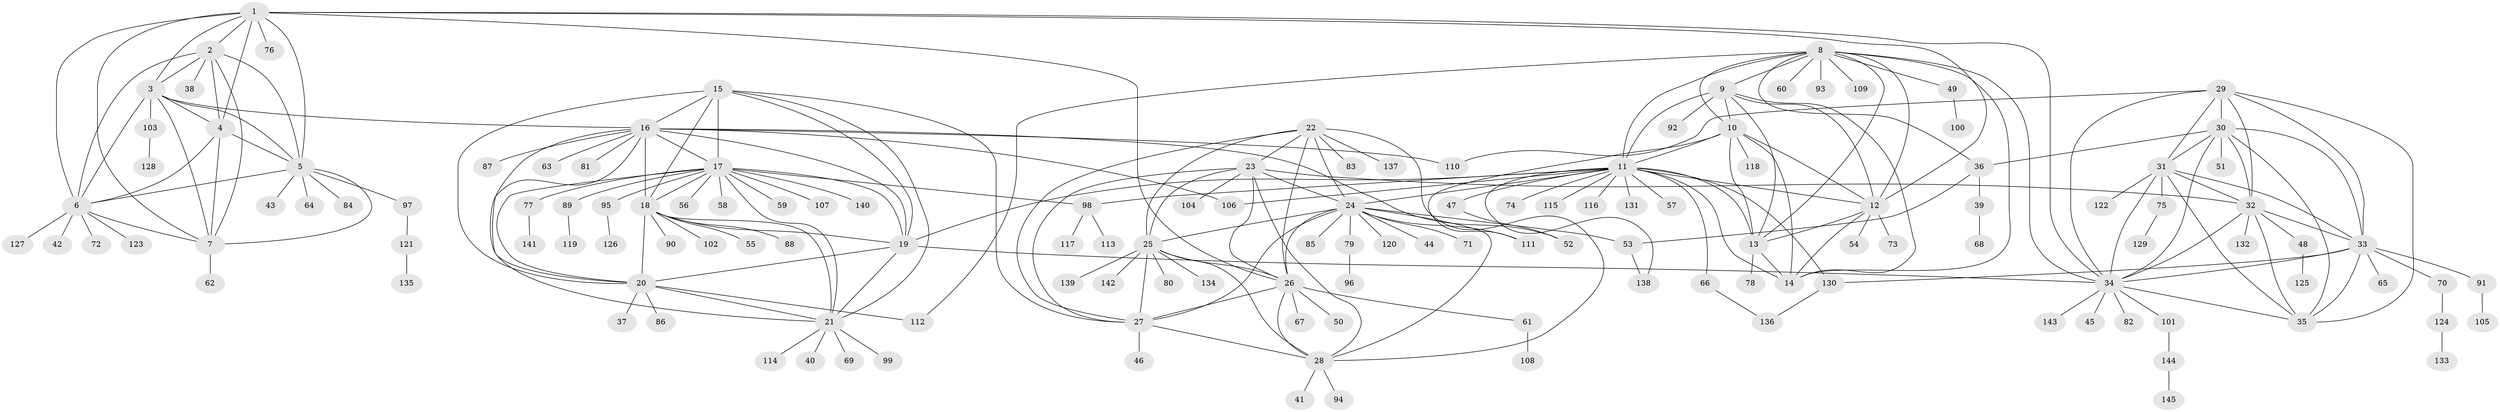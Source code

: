 // coarse degree distribution, {1: 0.5909090909090909, 16: 0.022727272727272728, 2: 0.13636363636363635, 6: 0.045454545454545456, 3: 0.022727272727272728, 8: 0.045454545454545456, 5: 0.045454545454545456, 4: 0.045454545454545456, 10: 0.022727272727272728, 7: 0.022727272727272728}
// Generated by graph-tools (version 1.1) at 2025/37/03/04/25 23:37:40]
// undirected, 145 vertices, 236 edges
graph export_dot {
  node [color=gray90,style=filled];
  1;
  2;
  3;
  4;
  5;
  6;
  7;
  8;
  9;
  10;
  11;
  12;
  13;
  14;
  15;
  16;
  17;
  18;
  19;
  20;
  21;
  22;
  23;
  24;
  25;
  26;
  27;
  28;
  29;
  30;
  31;
  32;
  33;
  34;
  35;
  36;
  37;
  38;
  39;
  40;
  41;
  42;
  43;
  44;
  45;
  46;
  47;
  48;
  49;
  50;
  51;
  52;
  53;
  54;
  55;
  56;
  57;
  58;
  59;
  60;
  61;
  62;
  63;
  64;
  65;
  66;
  67;
  68;
  69;
  70;
  71;
  72;
  73;
  74;
  75;
  76;
  77;
  78;
  79;
  80;
  81;
  82;
  83;
  84;
  85;
  86;
  87;
  88;
  89;
  90;
  91;
  92;
  93;
  94;
  95;
  96;
  97;
  98;
  99;
  100;
  101;
  102;
  103;
  104;
  105;
  106;
  107;
  108;
  109;
  110;
  111;
  112;
  113;
  114;
  115;
  116;
  117;
  118;
  119;
  120;
  121;
  122;
  123;
  124;
  125;
  126;
  127;
  128;
  129;
  130;
  131;
  132;
  133;
  134;
  135;
  136;
  137;
  138;
  139;
  140;
  141;
  142;
  143;
  144;
  145;
  1 -- 2;
  1 -- 3;
  1 -- 4;
  1 -- 5;
  1 -- 6;
  1 -- 7;
  1 -- 12;
  1 -- 26;
  1 -- 34;
  1 -- 76;
  2 -- 3;
  2 -- 4;
  2 -- 5;
  2 -- 6;
  2 -- 7;
  2 -- 38;
  3 -- 4;
  3 -- 5;
  3 -- 6;
  3 -- 7;
  3 -- 16;
  3 -- 103;
  4 -- 5;
  4 -- 6;
  4 -- 7;
  5 -- 6;
  5 -- 7;
  5 -- 43;
  5 -- 64;
  5 -- 84;
  5 -- 97;
  6 -- 7;
  6 -- 42;
  6 -- 72;
  6 -- 123;
  6 -- 127;
  7 -- 62;
  8 -- 9;
  8 -- 10;
  8 -- 11;
  8 -- 12;
  8 -- 13;
  8 -- 14;
  8 -- 34;
  8 -- 36;
  8 -- 49;
  8 -- 60;
  8 -- 93;
  8 -- 109;
  8 -- 112;
  9 -- 10;
  9 -- 11;
  9 -- 12;
  9 -- 13;
  9 -- 14;
  9 -- 92;
  10 -- 11;
  10 -- 12;
  10 -- 13;
  10 -- 14;
  10 -- 111;
  10 -- 118;
  11 -- 12;
  11 -- 13;
  11 -- 14;
  11 -- 19;
  11 -- 24;
  11 -- 47;
  11 -- 57;
  11 -- 66;
  11 -- 74;
  11 -- 98;
  11 -- 106;
  11 -- 115;
  11 -- 116;
  11 -- 130;
  11 -- 131;
  11 -- 138;
  12 -- 13;
  12 -- 14;
  12 -- 54;
  12 -- 73;
  13 -- 14;
  13 -- 78;
  15 -- 16;
  15 -- 17;
  15 -- 18;
  15 -- 19;
  15 -- 20;
  15 -- 21;
  15 -- 27;
  16 -- 17;
  16 -- 18;
  16 -- 19;
  16 -- 20;
  16 -- 21;
  16 -- 52;
  16 -- 63;
  16 -- 81;
  16 -- 87;
  16 -- 106;
  16 -- 110;
  17 -- 18;
  17 -- 19;
  17 -- 20;
  17 -- 21;
  17 -- 56;
  17 -- 58;
  17 -- 59;
  17 -- 77;
  17 -- 89;
  17 -- 95;
  17 -- 98;
  17 -- 107;
  17 -- 140;
  18 -- 19;
  18 -- 20;
  18 -- 21;
  18 -- 55;
  18 -- 88;
  18 -- 90;
  18 -- 102;
  19 -- 20;
  19 -- 21;
  19 -- 34;
  20 -- 21;
  20 -- 37;
  20 -- 86;
  20 -- 112;
  21 -- 40;
  21 -- 69;
  21 -- 99;
  21 -- 114;
  22 -- 23;
  22 -- 24;
  22 -- 25;
  22 -- 26;
  22 -- 27;
  22 -- 28;
  22 -- 83;
  22 -- 137;
  23 -- 24;
  23 -- 25;
  23 -- 26;
  23 -- 27;
  23 -- 28;
  23 -- 32;
  23 -- 104;
  24 -- 25;
  24 -- 26;
  24 -- 27;
  24 -- 28;
  24 -- 44;
  24 -- 53;
  24 -- 71;
  24 -- 79;
  24 -- 85;
  24 -- 111;
  24 -- 120;
  25 -- 26;
  25 -- 27;
  25 -- 28;
  25 -- 80;
  25 -- 134;
  25 -- 139;
  25 -- 142;
  26 -- 27;
  26 -- 28;
  26 -- 50;
  26 -- 61;
  26 -- 67;
  27 -- 28;
  27 -- 46;
  28 -- 41;
  28 -- 94;
  29 -- 30;
  29 -- 31;
  29 -- 32;
  29 -- 33;
  29 -- 34;
  29 -- 35;
  29 -- 110;
  30 -- 31;
  30 -- 32;
  30 -- 33;
  30 -- 34;
  30 -- 35;
  30 -- 36;
  30 -- 51;
  31 -- 32;
  31 -- 33;
  31 -- 34;
  31 -- 35;
  31 -- 75;
  31 -- 122;
  32 -- 33;
  32 -- 34;
  32 -- 35;
  32 -- 48;
  32 -- 132;
  33 -- 34;
  33 -- 35;
  33 -- 65;
  33 -- 70;
  33 -- 91;
  33 -- 130;
  34 -- 35;
  34 -- 45;
  34 -- 82;
  34 -- 101;
  34 -- 143;
  36 -- 39;
  36 -- 53;
  39 -- 68;
  47 -- 52;
  48 -- 125;
  49 -- 100;
  53 -- 138;
  61 -- 108;
  66 -- 136;
  70 -- 124;
  75 -- 129;
  77 -- 141;
  79 -- 96;
  89 -- 119;
  91 -- 105;
  95 -- 126;
  97 -- 121;
  98 -- 113;
  98 -- 117;
  101 -- 144;
  103 -- 128;
  121 -- 135;
  124 -- 133;
  130 -- 136;
  144 -- 145;
}
